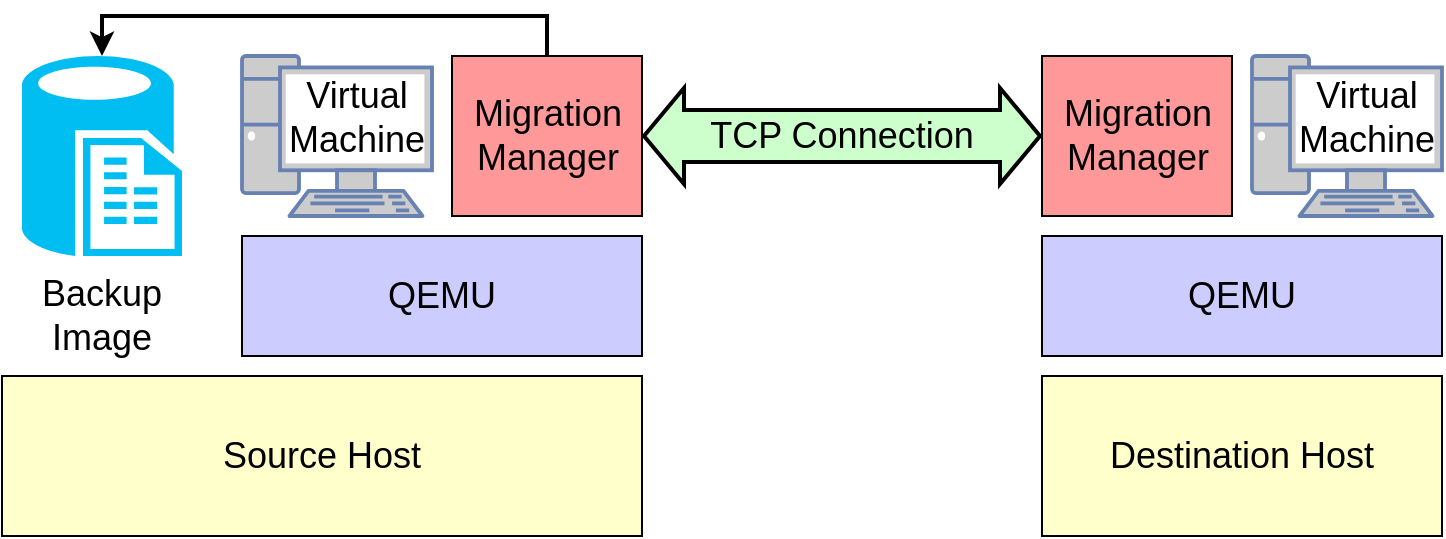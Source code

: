 <mxfile version="20.4.1" type="github"><diagram id="u5kzIT9bRQmSxLJKgCBW" name="第 1 页"><mxGraphModel dx="735" dy="468" grid="1" gridSize="10" guides="1" tooltips="1" connect="1" arrows="1" fold="1" page="1" pageScale="1" pageWidth="827" pageHeight="1169" math="0" shadow="0"><root><mxCell id="0"/><mxCell id="1" parent="0"/><mxCell id="TkCIoPcJHNMCIFlm0-Ud-1" value="&lt;font style=&quot;font-size: 18px;&quot;&gt;Source Host&lt;/font&gt;" style="rounded=0;whiteSpace=wrap;html=1;fillColor=#FFFFCC;" parent="1" vertex="1"><mxGeometry y="240" width="320" height="80" as="geometry"/></mxCell><mxCell id="TkCIoPcJHNMCIFlm0-Ud-2" value="&lt;font style=&quot;font-size: 18px;&quot;&gt;Destination Host&lt;/font&gt;" style="rounded=0;whiteSpace=wrap;html=1;fillColor=#FFFFCC;" parent="1" vertex="1"><mxGeometry x="520" y="240" width="200" height="80" as="geometry"/></mxCell><mxCell id="TkCIoPcJHNMCIFlm0-Ud-3" value="" style="rounded=0;whiteSpace=wrap;html=1;fillColor=#CCCCFF;" parent="1" vertex="1"><mxGeometry x="120" y="170" width="200" height="60" as="geometry"/></mxCell><mxCell id="TkCIoPcJHNMCIFlm0-Ud-4" value="" style="rounded=0;whiteSpace=wrap;html=1;fillColor=#CCCCFF;" parent="1" vertex="1"><mxGeometry x="520" y="170" width="200" height="60" as="geometry"/></mxCell><mxCell id="TkCIoPcJHNMCIFlm0-Ud-18" style="edgeStyle=orthogonalEdgeStyle;rounded=0;orthogonalLoop=1;jettySize=auto;html=1;exitX=0.5;exitY=0;exitDx=0;exitDy=0;entryX=0.5;entryY=0;entryDx=0;entryDy=0;entryPerimeter=0;fontSize=18;strokeWidth=2;" parent="1" source="TkCIoPcJHNMCIFlm0-Ud-6" target="TkCIoPcJHNMCIFlm0-Ud-16" edge="1"><mxGeometry relative="1" as="geometry"/></mxCell><mxCell id="TkCIoPcJHNMCIFlm0-Ud-6" value="" style="rounded=0;whiteSpace=wrap;html=1;fillColor=#FF9999;" parent="1" vertex="1"><mxGeometry x="225" y="80" width="95" height="80" as="geometry"/></mxCell><mxCell id="TkCIoPcJHNMCIFlm0-Ud-8" value="&lt;font style=&quot;font-size: 18px;&quot;&gt;QEMU&lt;/font&gt;" style="text;html=1;strokeColor=none;fillColor=none;align=center;verticalAlign=middle;whiteSpace=wrap;rounded=0;" parent="1" vertex="1"><mxGeometry x="180" y="180" width="80" height="40" as="geometry"/></mxCell><mxCell id="TkCIoPcJHNMCIFlm0-Ud-9" value="&lt;font style=&quot;font-size: 18px;&quot;&gt;QEMU&lt;/font&gt;" style="text;html=1;strokeColor=none;fillColor=none;align=center;verticalAlign=middle;whiteSpace=wrap;rounded=0;" parent="1" vertex="1"><mxGeometry x="580" y="180" width="80" height="40" as="geometry"/></mxCell><mxCell id="TkCIoPcJHNMCIFlm0-Ud-10" value="" style="rounded=0;whiteSpace=wrap;html=1;fillColor=#FF9999;" parent="1" vertex="1"><mxGeometry x="520" y="80" width="95" height="80" as="geometry"/></mxCell><mxCell id="TkCIoPcJHNMCIFlm0-Ud-14" value="&lt;font style=&quot;font-size: 18px;&quot;&gt;Migration Manager&lt;/font&gt;" style="text;html=1;strokeColor=none;fillColor=none;align=center;verticalAlign=middle;whiteSpace=wrap;rounded=0;" parent="1" vertex="1"><mxGeometry x="232.5" y="100" width="80" height="40" as="geometry"/></mxCell><mxCell id="TkCIoPcJHNMCIFlm0-Ud-15" value="&lt;font style=&quot;font-size: 18px;&quot;&gt;Migration Manager&lt;/font&gt;" style="text;html=1;strokeColor=none;fillColor=none;align=center;verticalAlign=middle;whiteSpace=wrap;rounded=0;" parent="1" vertex="1"><mxGeometry x="527.5" y="100" width="80" height="40" as="geometry"/></mxCell><mxCell id="TkCIoPcJHNMCIFlm0-Ud-16" value="" style="verticalLabelPosition=bottom;html=1;verticalAlign=top;align=center;strokeColor=none;fillColor=#00BEF2;shape=mxgraph.azure.sql_reporting;fontSize=18;" parent="1" vertex="1"><mxGeometry x="10" y="80" width="80" height="100" as="geometry"/></mxCell><mxCell id="TkCIoPcJHNMCIFlm0-Ud-17" value="&lt;font style=&quot;font-size: 18px;&quot;&gt;Backup Image&lt;/font&gt;" style="text;html=1;strokeColor=none;fillColor=none;align=center;verticalAlign=middle;whiteSpace=wrap;rounded=0;" parent="1" vertex="1"><mxGeometry x="10" y="190" width="80" height="40" as="geometry"/></mxCell><mxCell id="TkCIoPcJHNMCIFlm0-Ud-19" value="" style="shape=flexArrow;endArrow=classic;startArrow=classic;html=1;rounded=0;strokeWidth=2;fontSize=18;exitX=1;exitY=0.5;exitDx=0;exitDy=0;entryX=0;entryY=0.5;entryDx=0;entryDy=0;width=25;fillColor=#CCFFCC;" parent="1" source="TkCIoPcJHNMCIFlm0-Ud-6" target="TkCIoPcJHNMCIFlm0-Ud-10" edge="1"><mxGeometry width="100" height="100" relative="1" as="geometry"><mxPoint x="370" y="190" as="sourcePoint"/><mxPoint x="470" y="90" as="targetPoint"/></mxGeometry></mxCell><mxCell id="TkCIoPcJHNMCIFlm0-Ud-20" value="&lt;font style=&quot;font-size: 18px;&quot;&gt;TCP Connection&lt;/font&gt;" style="text;html=1;strokeColor=none;fillColor=none;align=center;verticalAlign=middle;whiteSpace=wrap;rounded=0;" parent="1" vertex="1"><mxGeometry x="340" y="100" width="160" height="40" as="geometry"/></mxCell><mxCell id="TkCIoPcJHNMCIFlm0-Ud-23" value="" style="fontColor=#0066CC;verticalAlign=top;verticalLabelPosition=bottom;labelPosition=center;align=center;html=1;outlineConnect=0;fillColor=#CCCCCC;strokeColor=#6881B3;gradientColor=none;gradientDirection=north;strokeWidth=2;shape=mxgraph.networks.pc;fontSize=18;" parent="1" vertex="1"><mxGeometry x="120" y="80" width="95" height="80" as="geometry"/></mxCell><mxCell id="TkCIoPcJHNMCIFlm0-Ud-12" value="&lt;font style=&quot;font-size: 18px;&quot;&gt;Virtual Machine&lt;/font&gt;" style="text;html=1;strokeColor=none;fillColor=none;align=center;verticalAlign=middle;whiteSpace=wrap;rounded=0;" parent="1" vertex="1"><mxGeometry x="155" y="100" width="45" height="22.5" as="geometry"/></mxCell><mxCell id="TkCIoPcJHNMCIFlm0-Ud-25" value="" style="fontColor=#0066CC;verticalAlign=top;verticalLabelPosition=bottom;labelPosition=center;align=center;html=1;outlineConnect=0;fillColor=#CCCCCC;strokeColor=#6881B3;gradientColor=none;gradientDirection=north;strokeWidth=2;shape=mxgraph.networks.pc;fontSize=18;" parent="1" vertex="1"><mxGeometry x="625" y="80" width="95" height="80" as="geometry"/></mxCell><mxCell id="TkCIoPcJHNMCIFlm0-Ud-26" value="&lt;font style=&quot;font-size: 18px;&quot;&gt;Virtual Machine&lt;/font&gt;" style="text;html=1;strokeColor=none;fillColor=none;align=center;verticalAlign=middle;whiteSpace=wrap;rounded=0;" parent="1" vertex="1"><mxGeometry x="660" y="100" width="45" height="22.5" as="geometry"/></mxCell></root></mxGraphModel></diagram></mxfile>